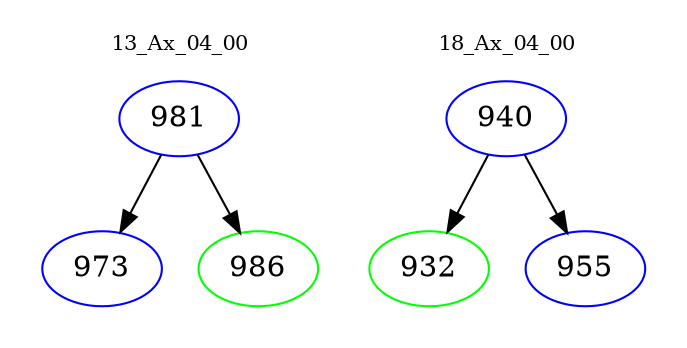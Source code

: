digraph{
subgraph cluster_0 {
color = white
label = "13_Ax_04_00";
fontsize=10;
T0_981 [label="981", color="blue"]
T0_981 -> T0_973 [color="black"]
T0_973 [label="973", color="blue"]
T0_981 -> T0_986 [color="black"]
T0_986 [label="986", color="green"]
}
subgraph cluster_1 {
color = white
label = "18_Ax_04_00";
fontsize=10;
T1_940 [label="940", color="blue"]
T1_940 -> T1_932 [color="black"]
T1_932 [label="932", color="green"]
T1_940 -> T1_955 [color="black"]
T1_955 [label="955", color="blue"]
}
}
